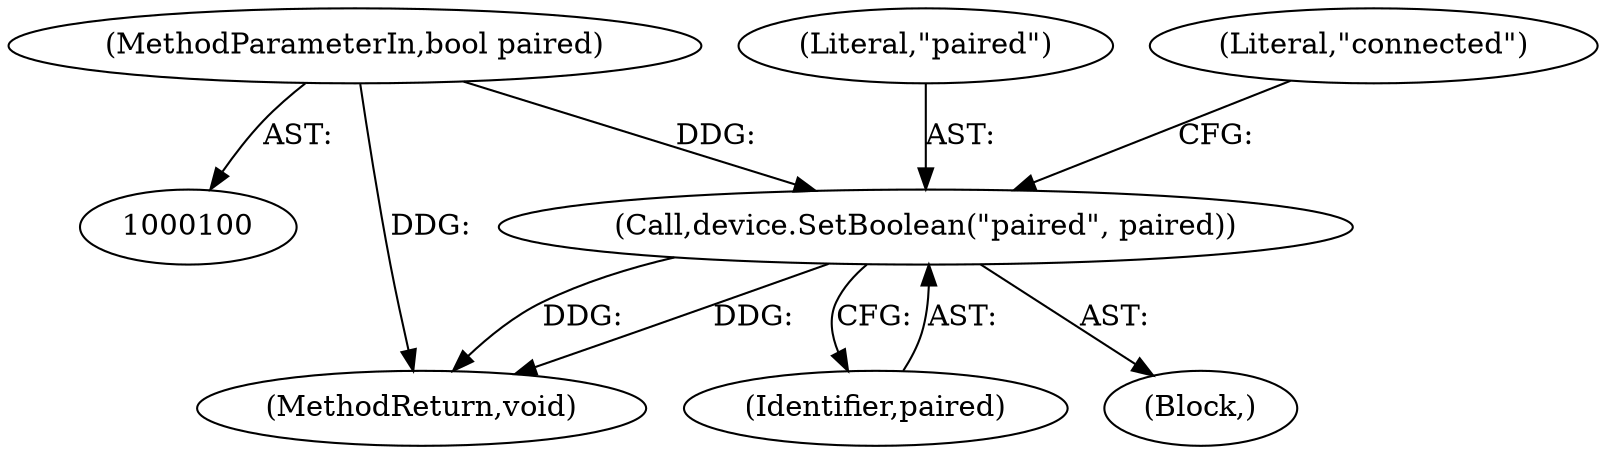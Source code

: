 digraph "1_Chrome_0a38f71865b63025dce4de1f8cca71979c48d14d_3@del" {
"1000117" [label="(Call,device.SetBoolean(\"paired\", paired))"];
"1000104" [label="(MethodParameterIn,bool paired)"];
"1000117" [label="(Call,device.SetBoolean(\"paired\", paired))"];
"1000118" [label="(Literal,\"paired\")"];
"1000106" [label="(Block,)"];
"1000126" [label="(MethodReturn,void)"];
"1000119" [label="(Identifier,paired)"];
"1000104" [label="(MethodParameterIn,bool paired)"];
"1000121" [label="(Literal,\"connected\")"];
"1000117" -> "1000106"  [label="AST: "];
"1000117" -> "1000119"  [label="CFG: "];
"1000118" -> "1000117"  [label="AST: "];
"1000119" -> "1000117"  [label="AST: "];
"1000121" -> "1000117"  [label="CFG: "];
"1000117" -> "1000126"  [label="DDG: "];
"1000117" -> "1000126"  [label="DDG: "];
"1000104" -> "1000117"  [label="DDG: "];
"1000104" -> "1000100"  [label="AST: "];
"1000104" -> "1000126"  [label="DDG: "];
}
